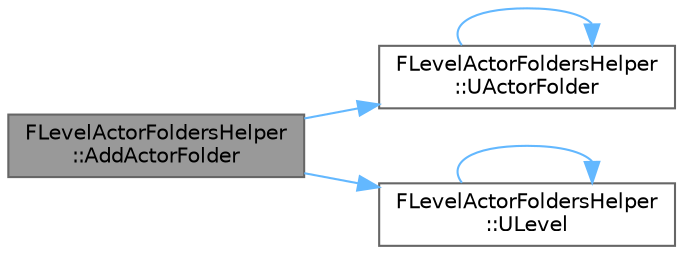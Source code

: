 digraph "FLevelActorFoldersHelper::AddActorFolder"
{
 // INTERACTIVE_SVG=YES
 // LATEX_PDF_SIZE
  bgcolor="transparent";
  edge [fontname=Helvetica,fontsize=10,labelfontname=Helvetica,labelfontsize=10];
  node [fontname=Helvetica,fontsize=10,shape=box,height=0.2,width=0.4];
  rankdir="LR";
  Node1 [id="Node000001",label="FLevelActorFoldersHelper\l::AddActorFolder",height=0.2,width=0.4,color="gray40", fillcolor="grey60", style="filled", fontcolor="black",tooltip=" "];
  Node1 -> Node2 [id="edge1_Node000001_Node000002",color="steelblue1",style="solid",tooltip=" "];
  Node2 [id="Node000002",label="FLevelActorFoldersHelper\l::UActorFolder",height=0.2,width=0.4,color="grey40", fillcolor="white", style="filled",URL="$db/ddd/structFLevelActorFoldersHelper.html#ae0e8180eae95c1a2f848504a2038d123",tooltip=" "];
  Node2 -> Node2 [id="edge2_Node000002_Node000002",color="steelblue1",style="solid",tooltip=" "];
  Node1 -> Node3 [id="edge3_Node000001_Node000003",color="steelblue1",style="solid",tooltip=" "];
  Node3 [id="Node000003",label="FLevelActorFoldersHelper\l::ULevel",height=0.2,width=0.4,color="grey40", fillcolor="white", style="filled",URL="$db/ddd/structFLevelActorFoldersHelper.html#a7472c76ccf195ed09471426ceac3b795",tooltip=" "];
  Node3 -> Node3 [id="edge4_Node000003_Node000003",color="steelblue1",style="solid",tooltip=" "];
}
